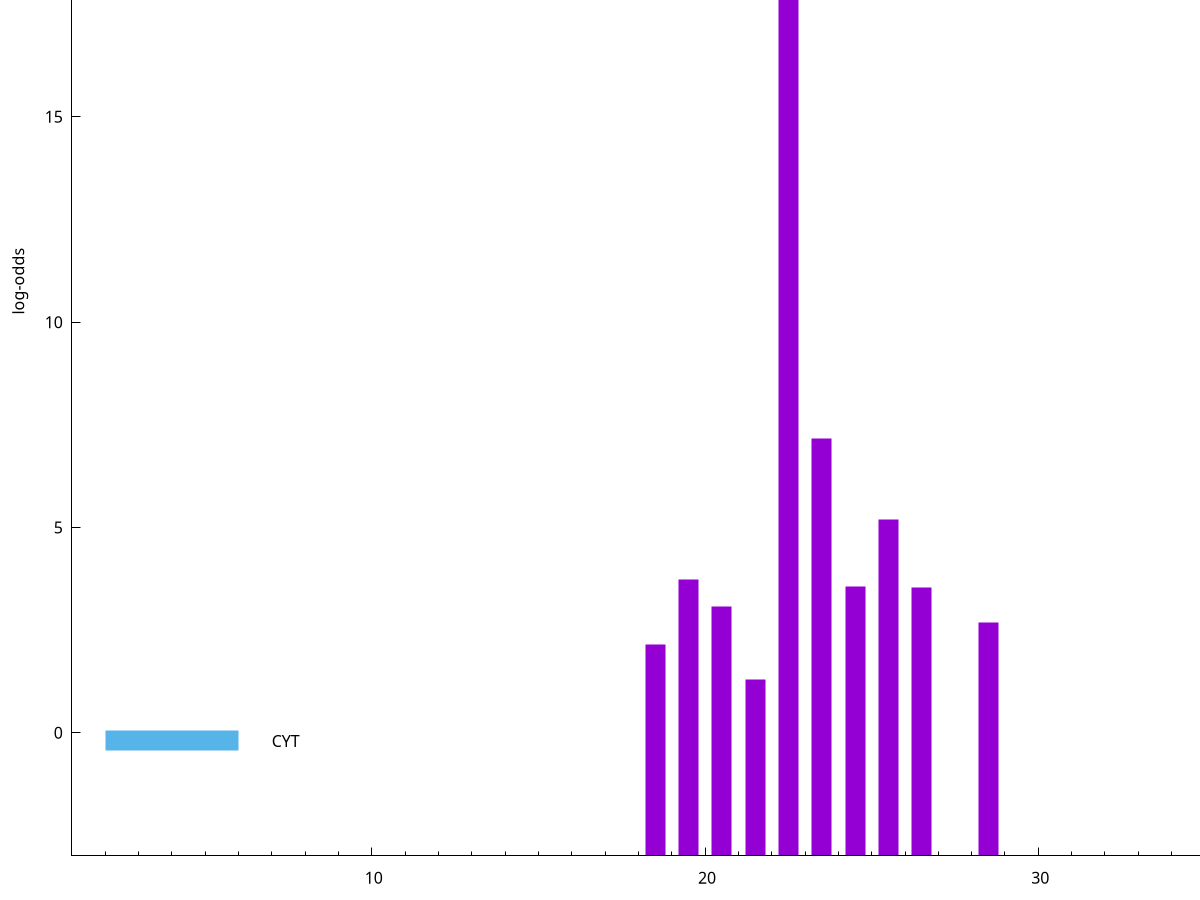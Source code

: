 set title "LipoP predictions for SRR4017833.gff"
set size 2., 1.4
set xrange [1:70] 
set mxtics 10
set yrange [-3:25]
set y2range [0:28]
set ylabel "log-odds"
set term postscript eps color solid "Helvetica" 30
set output "SRR4017833.gff114.eps"
set arrow from 2,19.7424 to 6,19.7424 nohead lt 1 lw 20
set label "SpI" at 7,19.7424
set arrow from 2,-0.200913 to 6,-0.200913 nohead lt 3 lw 20
set label "CYT" at 7,-0.200913
set arrow from 2,19.7424 to 6,19.7424 nohead lt 1 lw 20
set label "SpI" at 7,19.7424
# NOTE: The scores below are the log-odds scores with the threshold
# NOTE: subtracted (a hack to make gnuplot make the histogram all
# NOTE: look nice).
plot "-" axes x1y2 title "" with impulses lt 1 lw 20
22.500000 22.742000
23.500000 10.163540
25.500000 8.201170
19.500000 6.721340
24.500000 6.572540
26.500000 6.529520
20.500000 6.072420
28.500000 5.690550
18.500000 5.142640
21.500000 4.293510
e
exit

